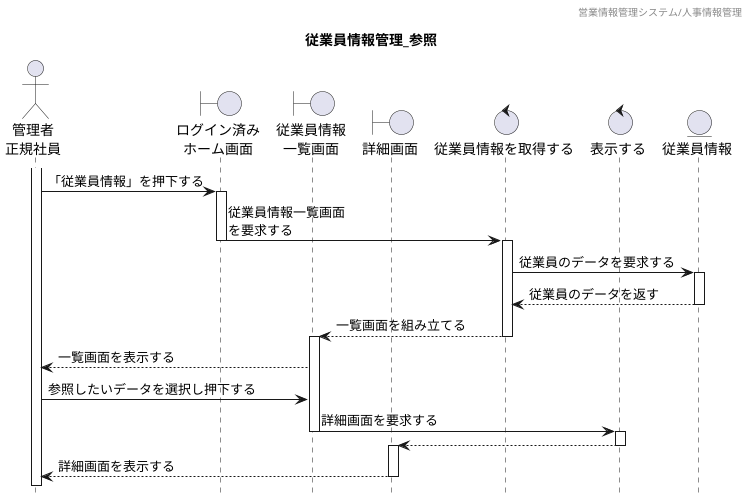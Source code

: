 @startuml ../../images/在庫管理/移動指示入力
' 下アイコン除去
hide footbox
' ヘッダー
header 営業情報管理システム/人事情報管理
' タイトル
title 従業員情報管理_参照


' アイコン
actor "管理者\n正規社員" as Act
boundary "ログイン済み\nホーム画面" as HomeSc
boundary "従業員情報\n一覧画面" as StaffListSc
boundary "詳細画面" as StaffSc
control "従業員情報を取得する" as StaffCl
control "表示する" as ScCl
entity "従業員情報" as StaffDB



' ログイン済みホーム画面から一覧表示までのシーケンス
activate Act
Act -> HomeSc : 「従業員情報」を押下する
activate HomeSc
HomeSc -> StaffCl : 従業員情報一覧画面\nを要求する
deactivate
activate StaffCl

StaffCl -> StaffDB : 従業員のデータを要求する
activate StaffDB
StaffCl <-- StaffDB : 従業員のデータを返す
deactivate
StaffListSc <-- StaffCl : 一覧画面を組み立てる
deactivate
activate StaffListSc
Act <-- StaffListSc : 一覧画面を表示する


' 詳細画面表示までのシーケンス
Act -> StaffListSc : 参照したいデータを選択し押下する
StaffListSc -> ScCl : 詳細画面を要求する
deactivate
activate ScCl
StaffSc <-- ScCl
deactivate
activate StaffSc
Act <-- StaffSc : 詳細画面を表示する
deactivate




@enduml